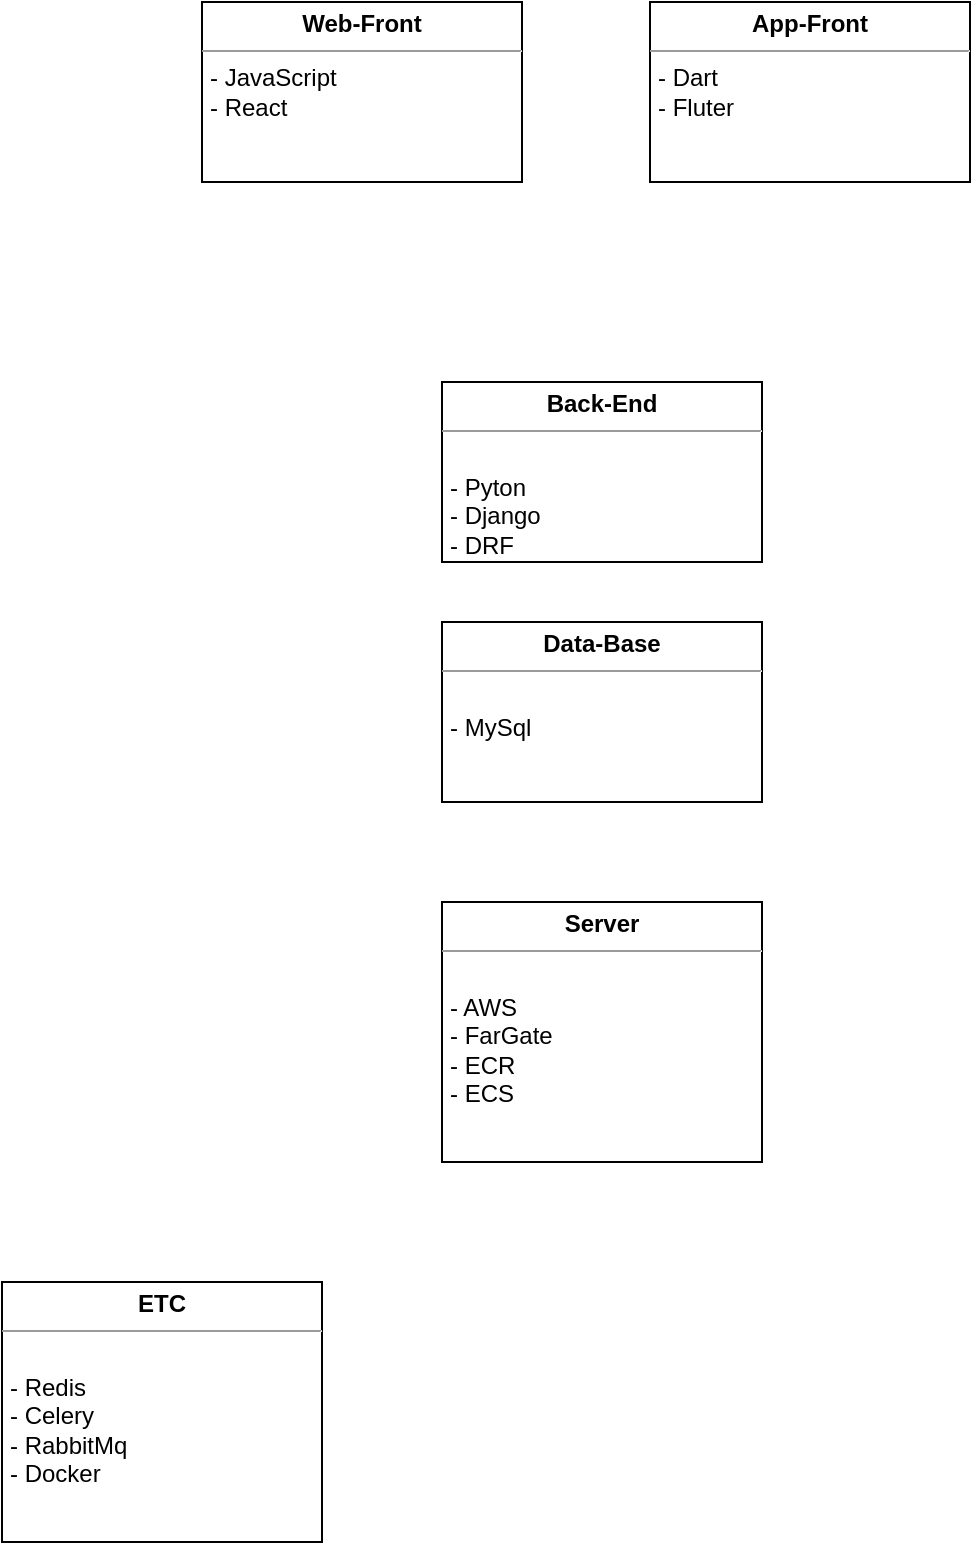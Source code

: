 <mxfile version="20.5.3" type="github" pages="4">
  <diagram id="G15Da17f0ZZQLJ22HcGI" name="사용 기술 ">
    <mxGraphModel dx="1045" dy="1413" grid="1" gridSize="10" guides="1" tooltips="1" connect="1" arrows="1" fold="1" page="1" pageScale="1" pageWidth="827" pageHeight="1169" math="0" shadow="0">
      <root>
        <mxCell id="0" />
        <mxCell id="1" parent="0" />
        <mxCell id="jYV2Fbz-fZDkKyMHVAxe-22" value="&lt;p style=&quot;margin:0px;margin-top:4px;text-align:center;&quot;&gt;&lt;b&gt;Web-Front&lt;/b&gt;&lt;/p&gt;&lt;hr size=&quot;1&quot;&gt;&lt;p style=&quot;margin:0px;margin-left:4px;&quot;&gt;- JavaScript&lt;/p&gt;&lt;p style=&quot;margin:0px;margin-left:4px;&quot;&gt;- React&lt;/p&gt;&lt;p style=&quot;margin:0px;margin-left:4px;&quot;&gt;&lt;br&gt;&lt;/p&gt;" style="verticalAlign=top;align=left;overflow=fill;fontSize=12;fontFamily=Helvetica;html=1;" parent="1" vertex="1">
          <mxGeometry x="190" y="140" width="160" height="90" as="geometry" />
        </mxCell>
        <mxCell id="jYV2Fbz-fZDkKyMHVAxe-23" value="&lt;p style=&quot;margin:0px;margin-top:4px;text-align:center;&quot;&gt;&lt;b&gt;App-Front&lt;/b&gt;&lt;/p&gt;&lt;hr size=&quot;1&quot;&gt;&lt;p style=&quot;margin:0px;margin-left:4px;&quot;&gt;- Dart&lt;/p&gt;&lt;p style=&quot;margin:0px;margin-left:4px;&quot;&gt;- Fluter&lt;/p&gt;&lt;p style=&quot;margin:0px;margin-left:4px;&quot;&gt;&lt;br&gt;&lt;/p&gt;" style="verticalAlign=top;align=left;overflow=fill;fontSize=12;fontFamily=Helvetica;html=1;" parent="1" vertex="1">
          <mxGeometry x="414" y="140" width="160" height="90" as="geometry" />
        </mxCell>
        <mxCell id="jYV2Fbz-fZDkKyMHVAxe-25" value="&lt;p style=&quot;margin:0px;margin-top:4px;text-align:center;&quot;&gt;&lt;b&gt;Back-End&lt;/b&gt;&lt;/p&gt;&lt;hr size=&quot;1&quot;&gt;&lt;p style=&quot;margin:0px;margin-left:4px;&quot;&gt;&lt;br&gt;&lt;/p&gt;&lt;p style=&quot;margin:0px;margin-left:4px;&quot;&gt;- Pyton&lt;/p&gt;&lt;p style=&quot;margin:0px;margin-left:4px;&quot;&gt;- Django&lt;/p&gt;&lt;p style=&quot;margin:0px;margin-left:4px;&quot;&gt;- DRF&lt;/p&gt;&lt;p style=&quot;margin:0px;margin-left:4px;&quot;&gt;&lt;br&gt;&lt;/p&gt;" style="verticalAlign=top;align=left;overflow=fill;fontSize=12;fontFamily=Helvetica;html=1;" parent="1" vertex="1">
          <mxGeometry x="310" y="330" width="160" height="90" as="geometry" />
        </mxCell>
        <mxCell id="jYV2Fbz-fZDkKyMHVAxe-26" value="&lt;p style=&quot;margin:0px;margin-top:4px;text-align:center;&quot;&gt;&lt;b&gt;Data-Base&lt;/b&gt;&lt;/p&gt;&lt;hr size=&quot;1&quot;&gt;&lt;p style=&quot;margin:0px;margin-left:4px;&quot;&gt;&lt;br&gt;&lt;/p&gt;&lt;p style=&quot;margin:0px;margin-left:4px;&quot;&gt;- MySql&lt;/p&gt;&lt;p style=&quot;margin:0px;margin-left:4px;&quot;&gt;&lt;br&gt;&lt;/p&gt;" style="verticalAlign=top;align=left;overflow=fill;fontSize=12;fontFamily=Helvetica;html=1;" parent="1" vertex="1">
          <mxGeometry x="310" y="450" width="160" height="90" as="geometry" />
        </mxCell>
        <mxCell id="jYV2Fbz-fZDkKyMHVAxe-27" value="&lt;p style=&quot;margin:0px;margin-top:4px;text-align:center;&quot;&gt;&lt;b&gt;Server&lt;/b&gt;&lt;/p&gt;&lt;hr size=&quot;1&quot;&gt;&lt;p style=&quot;margin:0px;margin-left:4px;&quot;&gt;&lt;br&gt;&lt;/p&gt;&lt;p style=&quot;margin:0px;margin-left:4px;&quot;&gt;- AWS&lt;/p&gt;&lt;p style=&quot;margin:0px;margin-left:4px;&quot;&gt;- FarGate&lt;/p&gt;&lt;p style=&quot;margin:0px;margin-left:4px;&quot;&gt;- ECR&lt;/p&gt;&lt;p style=&quot;margin:0px;margin-left:4px;&quot;&gt;- ECS&lt;/p&gt;&lt;p style=&quot;margin:0px;margin-left:4px;&quot;&gt;&lt;br&gt;&lt;/p&gt;" style="verticalAlign=top;align=left;overflow=fill;fontSize=12;fontFamily=Helvetica;html=1;" parent="1" vertex="1">
          <mxGeometry x="310" y="590" width="160" height="130" as="geometry" />
        </mxCell>
        <mxCell id="jYV2Fbz-fZDkKyMHVAxe-30" value="&lt;p style=&quot;margin:0px;margin-top:4px;text-align:center;&quot;&gt;&lt;b&gt;ETC&lt;/b&gt;&lt;/p&gt;&lt;hr size=&quot;1&quot;&gt;&lt;p style=&quot;margin:0px;margin-left:4px;&quot;&gt;&lt;br&gt;&lt;/p&gt;&lt;p style=&quot;margin:0px;margin-left:4px;&quot;&gt;- Redis&lt;/p&gt;&lt;p style=&quot;margin:0px;margin-left:4px;&quot;&gt;- Celery&lt;/p&gt;&lt;p style=&quot;margin:0px;margin-left:4px;&quot;&gt;- RabbitMq&lt;/p&gt;&lt;p style=&quot;margin:0px;margin-left:4px;&quot;&gt;- Docker&lt;/p&gt;&lt;p style=&quot;margin:0px;margin-left:4px;&quot;&gt;&lt;br&gt;&lt;/p&gt;" style="verticalAlign=top;align=left;overflow=fill;fontSize=12;fontFamily=Helvetica;html=1;" parent="1" vertex="1">
          <mxGeometry x="90" y="780" width="160" height="130" as="geometry" />
        </mxCell>
      </root>
    </mxGraphModel>
  </diagram>
  <diagram id="ajiLVMb2TGYeqSPC3rH1" name="필수 기능 ">
    <mxGraphModel dx="1872" dy="1413" grid="1" gridSize="10" guides="1" tooltips="1" connect="1" arrows="1" fold="1" page="1" pageScale="1" pageWidth="827" pageHeight="1169" math="0" shadow="0">
      <root>
        <mxCell id="0" />
        <mxCell id="1" parent="0" />
        <mxCell id="3_3V9VR2C7CQX4nU-D8v-2" value="&lt;p style=&quot;margin:0px;margin-top:4px;text-align:center;&quot;&gt;&lt;b&gt;User&lt;/b&gt;&lt;/p&gt;&lt;hr size=&quot;1&quot;&gt;&lt;p style=&quot;margin:0px;margin-left:4px;&quot;&gt;+ 회원가입(카카오, 네이버, 구글, 애플)&lt;/p&gt;&amp;nbsp;+ 로그인(카카오, 네이버, 구글, 애플)&lt;br&gt;&lt;p style=&quot;margin:0px;margin-left:4px;&quot;&gt;+ 마이페이지&lt;/p&gt;" style="verticalAlign=top;align=left;overflow=fill;fontSize=12;fontFamily=Helvetica;html=1;" parent="1" vertex="1">
          <mxGeometry x="40" y="20" width="300" height="440" as="geometry" />
        </mxCell>
        <mxCell id="3_3V9VR2C7CQX4nU-D8v-3" value="&lt;p style=&quot;margin:0px;margin-top:4px;text-align:center;&quot;&gt;&lt;b&gt;게시판 Main&lt;/b&gt;&lt;/p&gt;&lt;hr size=&quot;1&quot;&gt;&lt;p style=&quot;margin:0px;margin-left:4px;&quot;&gt;+ 주간 베스트 후기&lt;/p&gt;&lt;p style=&quot;margin:0px;margin-left:4px;&quot;&gt;+ 익명 베스트 후기&lt;/p&gt;&lt;p style=&quot;margin:0px;margin-left:4px;&quot;&gt;&lt;br&gt;&lt;/p&gt;&lt;p style=&quot;margin:0px;margin-left:4px;&quot;&gt;+ 광고&lt;/p&gt;" style="verticalAlign=top;align=left;overflow=fill;fontSize=12;fontFamily=Helvetica;html=1;" parent="1" vertex="1">
          <mxGeometry x="414" y="30" width="200" height="440" as="geometry" />
        </mxCell>
        <mxCell id="3_3V9VR2C7CQX4nU-D8v-4" value="&lt;p style=&quot;margin:0px;margin-top:4px;text-align:center;&quot;&gt;&lt;b&gt;게시판&lt;/b&gt;&lt;/p&gt;&lt;hr size=&quot;1&quot;&gt;&lt;p style=&quot;margin:0px;margin-left:4px;&quot;&gt;게시판&lt;/p&gt;&lt;p style=&quot;margin:0px;margin-left:4px;&quot;&gt;전체 보기&lt;/p&gt;&lt;p style=&quot;margin:0px;margin-left:4px;&quot;&gt;&lt;br&gt;&lt;/p&gt;&lt;p style=&quot;margin:0px;margin-left:4px;&quot;&gt;자유 게시판&lt;/p&gt;&lt;p style=&quot;margin:0px;margin-left:4px;&quot;&gt;익명 게시판&lt;/p&gt;&lt;p style=&quot;margin:0px;margin-left:4px;&quot;&gt;&lt;br&gt;&lt;/p&gt;&lt;p style=&quot;margin:0px;margin-left:4px;&quot;&gt;&lt;br&gt;&lt;/p&gt;&lt;p style=&quot;margin:0px;margin-left:4px;&quot;&gt;맛집 후기&lt;/p&gt;&lt;p style=&quot;margin:0px;margin-left:4px;&quot;&gt;전체보기&lt;/p&gt;&lt;p style=&quot;margin:0px;margin-left:4px;&quot;&gt;&lt;br&gt;&lt;/p&gt;&lt;p style=&quot;margin:0px;margin-left:4px;&quot;&gt;자유 후기&lt;/p&gt;&lt;p style=&quot;margin:0px;margin-left:4px;&quot;&gt;익명 후기&lt;br&gt;&lt;/p&gt;&lt;p style=&quot;margin:0px;margin-left:4px;&quot;&gt;오마카세 후기&lt;/p&gt;&lt;p style=&quot;margin:0px;margin-left:4px;&quot;&gt;&lt;br&gt;&lt;/p&gt;&lt;p style=&quot;margin:0px;margin-left:4px;&quot;&gt;이미지 용량 제한 20mb&lt;/p&gt;&lt;p style=&quot;margin:0px;margin-left:4px;&quot;&gt;이미지 리사이징&lt;/p&gt;&lt;p style=&quot;margin:0px;margin-left:4px;&quot;&gt;&lt;br&gt;&lt;/p&gt;" style="verticalAlign=top;align=left;overflow=fill;fontSize=12;fontFamily=Helvetica;html=1;" parent="1" vertex="1">
          <mxGeometry x="80" y="530" width="160" height="270" as="geometry" />
        </mxCell>
        <mxCell id="3_3V9VR2C7CQX4nU-D8v-5" value="&lt;p style=&quot;margin:0px;margin-top:4px;text-align:center;&quot;&gt;&lt;b&gt;댓글&lt;/b&gt;&lt;/p&gt;&lt;hr size=&quot;1&quot;&gt;&lt;p style=&quot;margin:0px;margin-left:4px;&quot;&gt;닉네잇 댓글&lt;/p&gt;&lt;p style=&quot;margin:0px;margin-left:4px;&quot;&gt;&lt;br&gt;&lt;/p&gt;&lt;p style=&quot;margin:0px;margin-left:4px;&quot;&gt;익명 댓글&lt;/p&gt;&lt;p style=&quot;margin:0px;margin-left:4px;&quot;&gt;&lt;br&gt;&lt;/p&gt;&lt;p style=&quot;margin:0px;margin-left:4px;&quot;&gt;글자수 500자 제한&lt;/p&gt;&lt;p style=&quot;margin:0px;margin-left:4px;&quot;&gt;&lt;br&gt;&lt;/p&gt;&lt;p style=&quot;margin:0px;margin-left:4px;&quot;&gt;이미지 x&lt;/p&gt;&lt;p style=&quot;margin:0px;margin-left:4px;&quot;&gt;&lt;br&gt;&lt;/p&gt;" style="verticalAlign=top;align=left;overflow=fill;fontSize=12;fontFamily=Helvetica;html=1;" parent="1" vertex="1">
          <mxGeometry x="-60" y="820" width="160" height="270" as="geometry" />
        </mxCell>
        <mxCell id="3_3V9VR2C7CQX4nU-D8v-6" value="&lt;p style=&quot;margin:0px;margin-top:4px;text-align:center;&quot;&gt;&lt;b&gt;대댓글&lt;/b&gt;&lt;/p&gt;&lt;hr size=&quot;1&quot;&gt;&lt;p style=&quot;margin:0px;margin-left:4px;&quot;&gt;닉네잇 대댓글&lt;/p&gt;&lt;p style=&quot;margin:0px;margin-left:4px;&quot;&gt;&lt;br&gt;&lt;/p&gt;&lt;p style=&quot;margin:0px;margin-left:4px;&quot;&gt;익명 대댓글&lt;/p&gt;&lt;p style=&quot;margin:0px;margin-left:4px;&quot;&gt;&lt;br&gt;&lt;/p&gt;&lt;p style=&quot;margin:0px;margin-left:4px;&quot;&gt;글자수 500자 제한&lt;/p&gt;&lt;p style=&quot;margin:0px;margin-left:4px;&quot;&gt;&lt;br&gt;&lt;/p&gt;&lt;p style=&quot;margin:0px;margin-left:4px;&quot;&gt;댓글 대댓글 제한 5개까지&lt;/p&gt;&lt;p style=&quot;margin:0px;margin-left:4px;&quot;&gt;&lt;br&gt;&lt;/p&gt;&lt;p style=&quot;margin:0px;margin-left:4px;&quot;&gt;&lt;br&gt;&lt;/p&gt;" style="verticalAlign=top;align=left;overflow=fill;fontSize=12;fontFamily=Helvetica;html=1;" parent="1" vertex="1">
          <mxGeometry x="130" y="820" width="160" height="270" as="geometry" />
        </mxCell>
        <mxCell id="3_3V9VR2C7CQX4nU-D8v-7" value="&lt;p style=&quot;margin:0px;margin-top:4px;text-align:center;&quot;&gt;&lt;b&gt;ML&lt;/b&gt;&lt;/p&gt;&lt;hr size=&quot;1&quot;&gt;&lt;p style=&quot;margin:0px;margin-left:4px;&quot;&gt;주기적으로 이미지가 있는글 확인 후&lt;/p&gt;&lt;p style=&quot;margin:0px;margin-left:4px;&quot;&gt;&lt;br&gt;&lt;/p&gt;&lt;p style=&quot;margin:0px;margin-left:4px;&quot;&gt;17 + 이미지 등등 있으면 글 숨김 처리&lt;/p&gt;&lt;p style=&quot;margin:0px;margin-left:4px;&quot;&gt;&lt;br&gt;&lt;/p&gt;&lt;p style=&quot;margin:0px;margin-left:4px;&quot;&gt;유저 경고 3개이상 받은 유저 벤&lt;/p&gt;" style="verticalAlign=top;align=left;overflow=fill;fontSize=12;fontFamily=Helvetica;html=1;" parent="1" vertex="1">
          <mxGeometry x="700" y="660" width="200" height="440" as="geometry" />
        </mxCell>
        <mxCell id="MF7VsX5rY_7aWUodPK6S-1" value="&lt;p style=&quot;margin:0px;margin-top:4px;text-align:center;&quot;&gt;&lt;b&gt;Main&lt;/b&gt;&lt;/p&gt;&lt;hr size=&quot;1&quot;&gt;&lt;p style=&quot;margin:0px;margin-left:4px;&quot;&gt;+ 네이버 지도&lt;/p&gt;&lt;p style=&quot;margin:0px;margin-left:4px;&quot;&gt;&lt;br&gt;&lt;/p&gt;&lt;p style=&quot;margin:0px;margin-left:4px;&quot;&gt;+ 광고&lt;/p&gt;" style="verticalAlign=top;align=left;overflow=fill;fontSize=12;fontFamily=Helvetica;html=1;" vertex="1" parent="1">
          <mxGeometry x="650" y="30" width="200" height="440" as="geometry" />
        </mxCell>
      </root>
    </mxGraphModel>
  </diagram>
  <diagram id="q6HwFiyjZtrMQVwTWSDQ" name="화면 정의">
    <mxGraphModel dx="1045" dy="1413" grid="1" gridSize="10" guides="1" tooltips="1" connect="1" arrows="1" fold="1" page="1" pageScale="1" pageWidth="827" pageHeight="1169" math="0" shadow="0">
      <root>
        <mxCell id="0" />
        <mxCell id="1" parent="0" />
        <mxCell id="LXdRRQfXzhTMESev4Xs8-1" value="&lt;p style=&quot;margin:0px;margin-top:4px;text-align:center;&quot;&gt;&lt;b&gt;메인&lt;/b&gt;&lt;/p&gt;&lt;hr size=&quot;1&quot;&gt;&lt;p style=&quot;margin:0px;margin-left:4px;&quot;&gt;+ 네이버 지도 마커 찍기&lt;br&gt;마커 : 갈곳, 가본곳(평점)&lt;/p&gt;" style="verticalAlign=top;align=left;overflow=fill;fontSize=12;fontFamily=Helvetica;html=1;" parent="1" vertex="1">
          <mxGeometry x="290" y="250" width="160" height="90" as="geometry" />
        </mxCell>
        <mxCell id="LXdRRQfXzhTMESev4Xs8-2" value="&lt;p style=&quot;margin:0px;margin-top:4px;text-align:center;&quot;&gt;&lt;b&gt;유저&lt;/b&gt;&lt;/p&gt;&lt;hr size=&quot;1&quot;&gt;&lt;p style=&quot;margin:0px;margin-left:4px;&quot;&gt;+ 로그인 화면&lt;/p&gt;&lt;p style=&quot;margin:0px;margin-left:4px;&quot;&gt;+ 마이 페이지&lt;/p&gt;&lt;p style=&quot;margin:0px;margin-left:4px;&quot;&gt;+ 유저 팔로우&amp;nbsp;&lt;/p&gt;&lt;p style=&quot;margin:0px;margin-left:4px;&quot;&gt;+&amp;nbsp;&lt;/p&gt;" style="verticalAlign=top;align=left;overflow=fill;fontSize=12;fontFamily=Helvetica;html=1;" parent="1" vertex="1">
          <mxGeometry x="70" y="250" width="160" height="90" as="geometry" />
        </mxCell>
        <mxCell id="knapALmvtxXBDvNmX0u9-1" value="&lt;p style=&quot;margin:0px;margin-top:4px;text-align:center;&quot;&gt;&lt;b&gt;게시판&lt;/b&gt;&lt;/p&gt;&lt;hr size=&quot;1&quot;&gt;&lt;p style=&quot;margin:0px;margin-left:4px;&quot;&gt;게시판&lt;/p&gt;&lt;p style=&quot;margin:0px;margin-left:4px;&quot;&gt;전체 보기&lt;/p&gt;&lt;p style=&quot;margin:0px;margin-left:4px;&quot;&gt;&lt;br&gt;&lt;/p&gt;&lt;p style=&quot;margin:0px;margin-left:4px;&quot;&gt;자유 게시판&lt;/p&gt;&lt;p style=&quot;margin:0px;margin-left:4px;&quot;&gt;익명 게시판&lt;/p&gt;&lt;p style=&quot;margin:0px;margin-left:4px;&quot;&gt;&lt;br&gt;&lt;/p&gt;&lt;p style=&quot;margin:0px;margin-left:4px;&quot;&gt;&lt;br&gt;&lt;/p&gt;&lt;p style=&quot;margin:0px;margin-left:4px;&quot;&gt;맛집 후기&lt;/p&gt;&lt;p style=&quot;margin:0px;margin-left:4px;&quot;&gt;전체보기&lt;/p&gt;&lt;p style=&quot;margin:0px;margin-left:4px;&quot;&gt;&lt;br&gt;&lt;/p&gt;&lt;p style=&quot;margin:0px;margin-left:4px;&quot;&gt;자유 후기&lt;/p&gt;&lt;p style=&quot;margin:0px;margin-left:4px;&quot;&gt;익명 후기&lt;br&gt;&lt;/p&gt;&lt;p style=&quot;margin:0px;margin-left:4px;&quot;&gt;오마카세 후기&lt;/p&gt;&lt;p style=&quot;margin:0px;margin-left:4px;&quot;&gt;&lt;br&gt;&lt;/p&gt;" style="verticalAlign=top;align=left;overflow=fill;fontSize=12;fontFamily=Helvetica;html=1;" parent="1" vertex="1">
          <mxGeometry x="500" y="250" width="160" height="230" as="geometry" />
        </mxCell>
      </root>
    </mxGraphModel>
  </diagram>
  <diagram id="KBO3ScDJx3THiG3jnKCE" name="화면 레이아웃">
    <mxGraphModel dx="1045" dy="1413" grid="1" gridSize="10" guides="1" tooltips="1" connect="1" arrows="1" fold="1" page="1" pageScale="1" pageWidth="827" pageHeight="1169" math="0" shadow="0">
      <root>
        <mxCell id="0" />
        <mxCell id="1" parent="0" />
        <mxCell id="Qk5sJBpKyqJ5J2a4r6w3-3" value="&lt;p style=&quot;margin:0px;margin-top:4px;text-align:center;&quot;&gt;&lt;b&gt;헤더(검색)&lt;/b&gt;&lt;/p&gt;&lt;hr size=&quot;1&quot;&gt;&lt;div style=&quot;height:2px;&quot;&gt;&lt;/div&gt;" style="verticalAlign=top;align=left;overflow=fill;fontSize=12;fontFamily=Helvetica;html=1;" parent="1" vertex="1">
          <mxGeometry x="190" y="555" width="240" height="395" as="geometry" />
        </mxCell>
        <mxCell id="Qk5sJBpKyqJ5J2a4r6w3-4" value="푸터(햄버거메뉴, 홈, 마이페이지)" style="rounded=0;whiteSpace=wrap;html=1;" parent="1" vertex="1">
          <mxGeometry x="190" y="950" width="240" height="30" as="geometry" />
        </mxCell>
      </root>
    </mxGraphModel>
  </diagram>
</mxfile>
